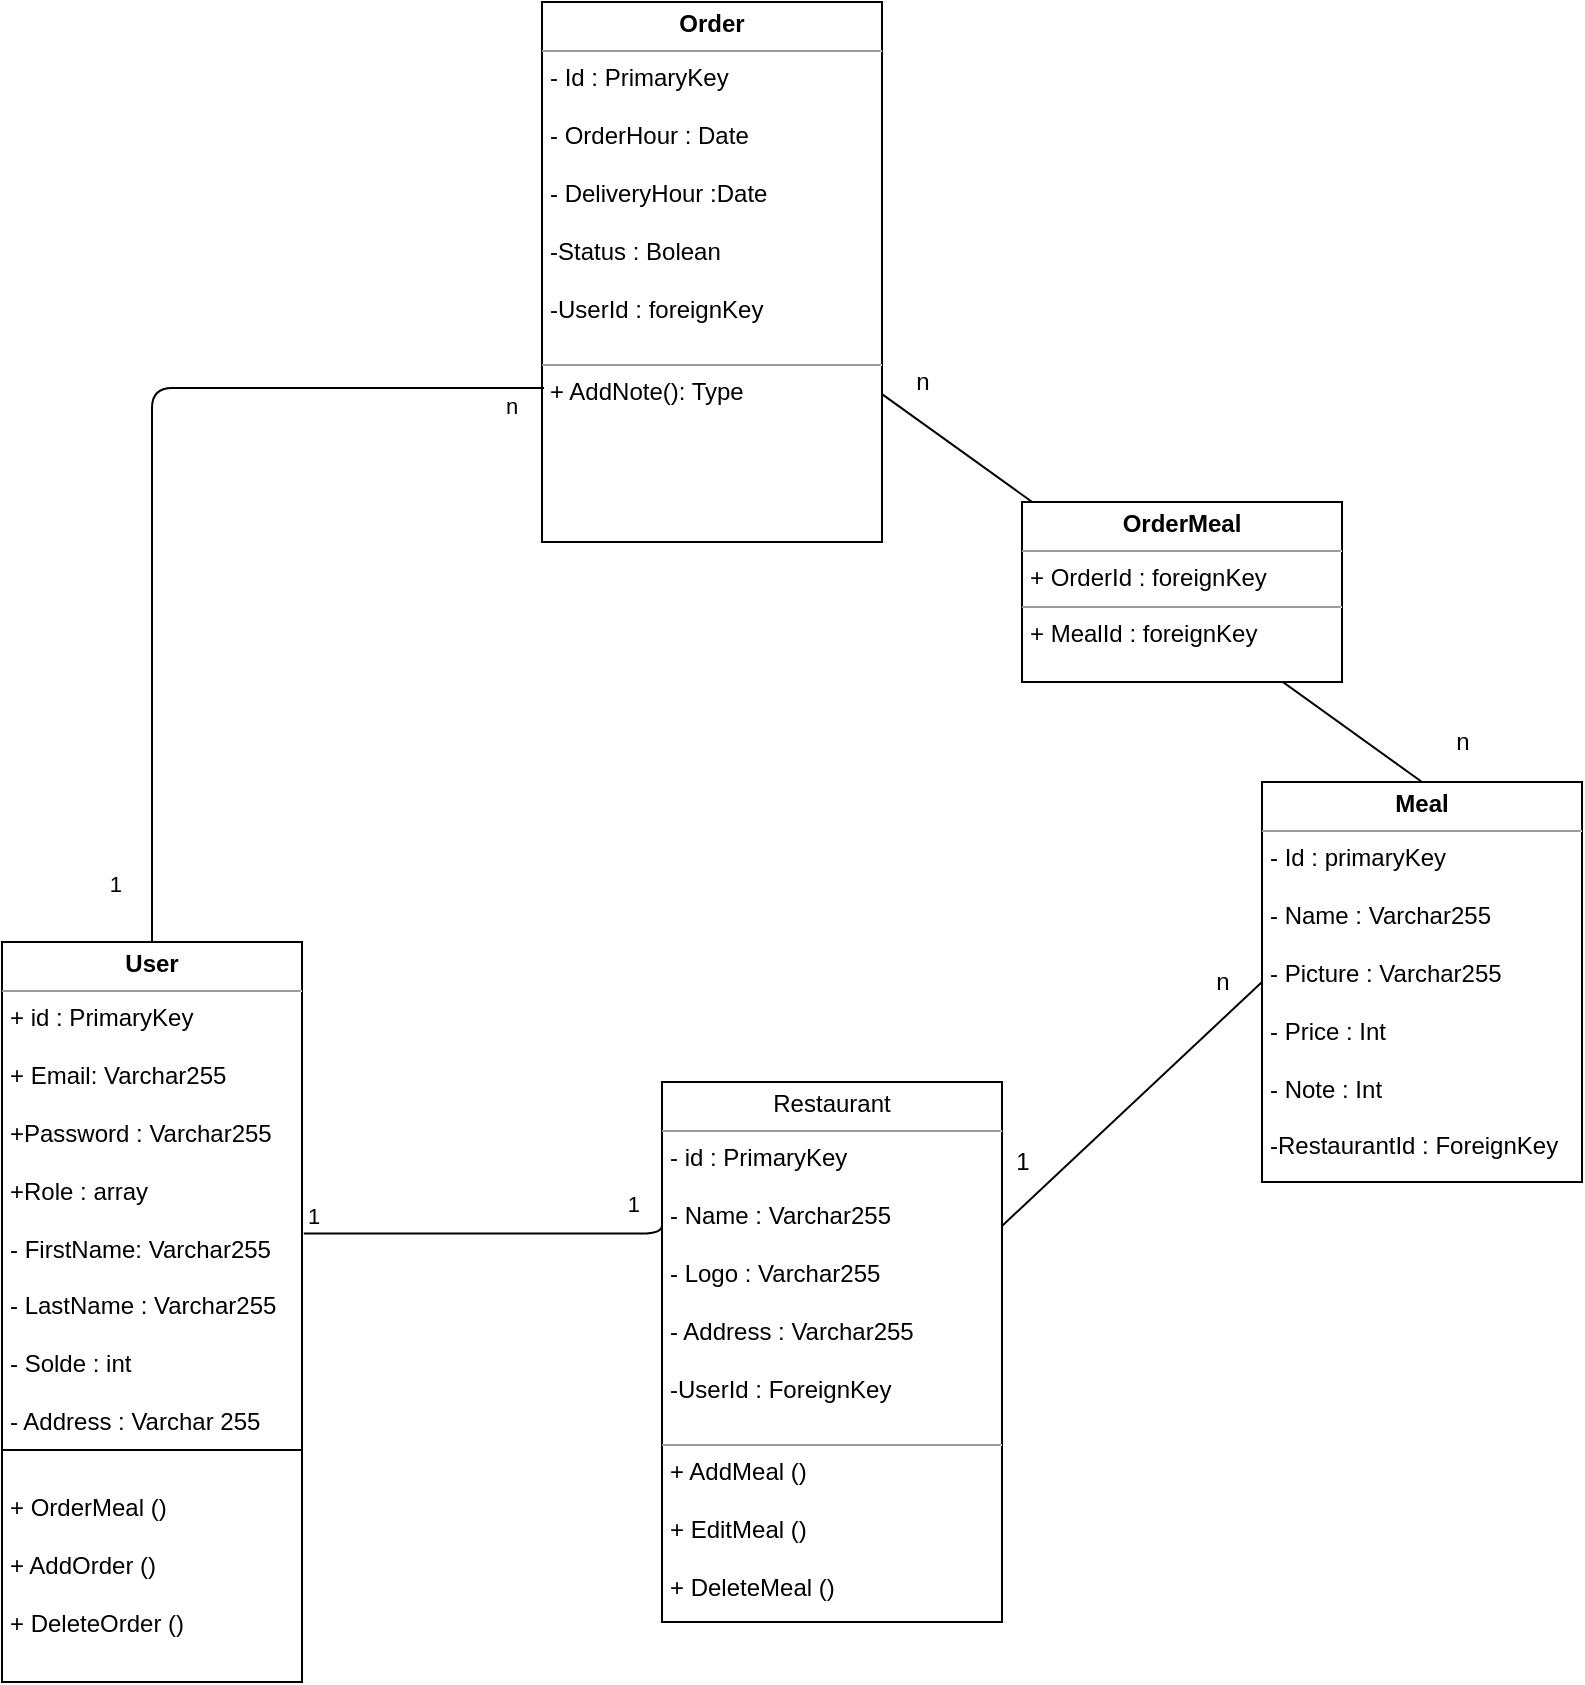 <mxfile version="13.6.2" type="device"><diagram id="C5RBs43oDa-KdzZeNtuy" name="Page-1"><mxGraphModel dx="1583" dy="729" grid="1" gridSize="10" guides="1" tooltips="1" connect="1" arrows="1" fold="1" page="1" pageScale="1" pageWidth="827" pageHeight="1169" math="0" shadow="0"><root><mxCell id="WIyWlLk6GJQsqaUBKTNV-0"/><mxCell id="WIyWlLk6GJQsqaUBKTNV-1" parent="WIyWlLk6GJQsqaUBKTNV-0"/><mxCell id="L7OnZcDCFKzpyeaFRifZ-2" value="&lt;p style=&quot;margin: 0px ; margin-top: 4px ; text-align: center&quot;&gt;Restaurant&lt;/p&gt;&lt;hr size=&quot;1&quot;&gt;&lt;p style=&quot;margin: 0px ; margin-left: 4px&quot;&gt;- id : PrimaryKey&lt;/p&gt;&lt;p style=&quot;margin: 0px ; margin-left: 4px&quot;&gt;&lt;br&gt;&lt;/p&gt;&lt;p style=&quot;margin: 0px ; margin-left: 4px&quot;&gt;- Name : Varchar255&lt;/p&gt;&lt;p style=&quot;margin: 0px ; margin-left: 4px&quot;&gt;&lt;br&gt;&lt;/p&gt;&lt;p style=&quot;margin: 0px ; margin-left: 4px&quot;&gt;- Logo : Varchar255&lt;/p&gt;&lt;p style=&quot;margin: 0px ; margin-left: 4px&quot;&gt;&lt;br&gt;&lt;/p&gt;&lt;p style=&quot;margin: 0px ; margin-left: 4px&quot;&gt;- Address : Varchar255&lt;/p&gt;&lt;p style=&quot;margin: 0px ; margin-left: 4px&quot;&gt;&lt;br&gt;&lt;/p&gt;&lt;p style=&quot;margin: 0px ; margin-left: 4px&quot;&gt;-UserId : ForeignKey&lt;/p&gt;&lt;p style=&quot;margin: 0px ; margin-left: 4px&quot;&gt;&lt;br&gt;&lt;/p&gt;&lt;hr size=&quot;1&quot;&gt;&lt;p style=&quot;margin: 0px ; margin-left: 4px&quot;&gt;+ AddMeal ()&lt;/p&gt;&lt;p style=&quot;margin: 0px ; margin-left: 4px&quot;&gt;&lt;br&gt;&lt;/p&gt;&lt;p style=&quot;margin: 0px ; margin-left: 4px&quot;&gt;+ EditMeal ()&lt;/p&gt;&lt;p style=&quot;margin: 0px ; margin-left: 4px&quot;&gt;&lt;br&gt;&lt;/p&gt;&lt;p style=&quot;margin: 0px ; margin-left: 4px&quot;&gt;+ DeleteMeal ()&lt;/p&gt;&lt;p style=&quot;margin: 0px ; margin-left: 4px&quot;&gt;&lt;br&gt;&lt;/p&gt;&lt;p style=&quot;margin: 0px ; margin-left: 4px&quot;&gt;&lt;br&gt;&lt;/p&gt;&lt;p style=&quot;margin: 0px ; margin-left: 4px&quot;&gt;&lt;br&gt;&lt;/p&gt;&lt;p style=&quot;margin: 0px ; margin-left: 4px&quot;&gt;&lt;br&gt;&lt;/p&gt;" style="verticalAlign=top;align=left;overflow=fill;fontSize=12;fontFamily=Helvetica;html=1;" parent="WIyWlLk6GJQsqaUBKTNV-1" vertex="1"><mxGeometry x="350" y="750" width="170" height="270" as="geometry"/></mxCell><mxCell id="L7OnZcDCFKzpyeaFRifZ-3" value="&lt;p style=&quot;margin: 0px ; margin-top: 4px ; text-align: center&quot;&gt;&lt;b&gt;Meal&lt;/b&gt;&lt;/p&gt;&lt;hr size=&quot;1&quot;&gt;&lt;p style=&quot;margin: 0px ; margin-left: 4px&quot;&gt;- Id : primaryKey&amp;nbsp;&lt;/p&gt;&lt;p style=&quot;margin: 0px ; margin-left: 4px&quot;&gt;&lt;br&gt;&lt;/p&gt;&lt;p style=&quot;margin: 0px ; margin-left: 4px&quot;&gt;- Name : Varchar255&lt;/p&gt;&lt;p style=&quot;margin: 0px ; margin-left: 4px&quot;&gt;&lt;br&gt;&lt;/p&gt;&lt;p style=&quot;margin: 0px ; margin-left: 4px&quot;&gt;- Picture : Varchar255&lt;/p&gt;&lt;p style=&quot;margin: 0px ; margin-left: 4px&quot;&gt;&lt;br&gt;&lt;/p&gt;&lt;p style=&quot;margin: 0px ; margin-left: 4px&quot;&gt;- Price : Int&lt;/p&gt;&lt;p style=&quot;margin: 0px ; margin-left: 4px&quot;&gt;&lt;br&gt;&lt;/p&gt;&lt;p style=&quot;margin: 0px ; margin-left: 4px&quot;&gt;- Note : Int&lt;/p&gt;&lt;p style=&quot;margin: 0px ; margin-left: 4px&quot;&gt;&lt;br&gt;&lt;/p&gt;&lt;p style=&quot;margin: 0px ; margin-left: 4px&quot;&gt;-RestaurantId : ForeignKey&lt;/p&gt;" style="verticalAlign=top;align=left;overflow=fill;fontSize=12;fontFamily=Helvetica;html=1;" parent="WIyWlLk6GJQsqaUBKTNV-1" vertex="1"><mxGeometry x="650" y="600" width="160" height="200" as="geometry"/></mxCell><mxCell id="L7OnZcDCFKzpyeaFRifZ-5" value="&lt;p style=&quot;margin: 0px ; margin-top: 4px ; text-align: center&quot;&gt;&lt;b&gt;Order&lt;/b&gt;&lt;/p&gt;&lt;hr size=&quot;1&quot;&gt;&lt;p style=&quot;margin: 0px ; margin-left: 4px&quot;&gt;- Id : PrimaryKey&amp;nbsp;&lt;/p&gt;&lt;p style=&quot;margin: 0px ; margin-left: 4px&quot;&gt;&lt;br&gt;&lt;/p&gt;&lt;p style=&quot;margin: 0px ; margin-left: 4px&quot;&gt;- OrderHour : Date&lt;/p&gt;&lt;p style=&quot;margin: 0px ; margin-left: 4px&quot;&gt;&lt;br&gt;&lt;/p&gt;&lt;p style=&quot;margin: 0px ; margin-left: 4px&quot;&gt;- DeliveryHour :Date&lt;/p&gt;&lt;p style=&quot;margin: 0px ; margin-left: 4px&quot;&gt;&lt;br&gt;&lt;/p&gt;&lt;p style=&quot;margin: 0px ; margin-left: 4px&quot;&gt;-Status : Bolean&amp;nbsp;&lt;/p&gt;&lt;p style=&quot;margin: 0px ; margin-left: 4px&quot;&gt;&lt;br&gt;&lt;/p&gt;&lt;p style=&quot;margin: 0px ; margin-left: 4px&quot;&gt;-UserId : foreignKey&lt;/p&gt;&lt;br&gt;&lt;hr size=&quot;1&quot;&gt;&lt;p style=&quot;margin: 0px ; margin-left: 4px&quot;&gt;+ AddNote(): Type&lt;/p&gt;" style="verticalAlign=top;align=left;overflow=fill;fontSize=12;fontFamily=Helvetica;html=1;" parent="WIyWlLk6GJQsqaUBKTNV-1" vertex="1"><mxGeometry x="290" y="210" width="170" height="270" as="geometry"/></mxCell><mxCell id="L7OnZcDCFKzpyeaFRifZ-17" value="" style="endArrow=none;html=1;exitX=0.5;exitY=0;exitDx=0;exitDy=0;" parent="WIyWlLk6GJQsqaUBKTNV-1" source="L7OnZcDCFKzpyeaFRifZ-3" target="L7OnZcDCFKzpyeaFRifZ-5" edge="1"><mxGeometry width="50" height="50" relative="1" as="geometry"><mxPoint x="570" y="510" as="sourcePoint"/><mxPoint x="620" y="460" as="targetPoint"/></mxGeometry></mxCell><mxCell id="L7OnZcDCFKzpyeaFRifZ-18" value="n" style="text;html=1;align=center;verticalAlign=middle;resizable=0;points=[];autosize=1;" parent="WIyWlLk6GJQsqaUBKTNV-1" vertex="1"><mxGeometry x="470" y="390" width="20" height="20" as="geometry"/></mxCell><mxCell id="L7OnZcDCFKzpyeaFRifZ-19" value="n" style="text;html=1;align=center;verticalAlign=middle;resizable=0;points=[];autosize=1;" parent="WIyWlLk6GJQsqaUBKTNV-1" vertex="1"><mxGeometry x="740" y="570" width="20" height="20" as="geometry"/></mxCell><mxCell id="L7OnZcDCFKzpyeaFRifZ-20" value="" style="endArrow=none;html=1;exitX=0;exitY=0.5;exitDx=0;exitDy=0;" parent="WIyWlLk6GJQsqaUBKTNV-1" source="L7OnZcDCFKzpyeaFRifZ-3" edge="1"><mxGeometry width="50" height="50" relative="1" as="geometry"><mxPoint x="635" y="710" as="sourcePoint"/><mxPoint x="520" y="822" as="targetPoint"/></mxGeometry></mxCell><mxCell id="L7OnZcDCFKzpyeaFRifZ-21" value="n" style="text;html=1;align=center;verticalAlign=middle;resizable=0;points=[];autosize=1;" parent="WIyWlLk6GJQsqaUBKTNV-1" vertex="1"><mxGeometry x="620" y="690" width="20" height="20" as="geometry"/></mxCell><mxCell id="L7OnZcDCFKzpyeaFRifZ-22" value="1" style="text;html=1;align=center;verticalAlign=middle;resizable=0;points=[];autosize=1;" parent="WIyWlLk6GJQsqaUBKTNV-1" vertex="1"><mxGeometry x="520" y="780" width="20" height="20" as="geometry"/></mxCell><mxCell id="nbT6SVBThUeO-JlexdcQ-1" value="&lt;p style=&quot;margin: 0px ; margin-top: 4px ; text-align: center&quot;&gt;&lt;b&gt;OrderMeal&lt;/b&gt;&lt;/p&gt;&lt;hr size=&quot;1&quot;&gt;&lt;p style=&quot;margin: 0px ; margin-left: 4px&quot;&gt;+ OrderId : foreignKey&lt;/p&gt;&lt;hr size=&quot;1&quot;&gt;&lt;p style=&quot;margin: 0px ; margin-left: 4px&quot;&gt;+ MealId : foreignKey&lt;/p&gt;" style="verticalAlign=top;align=left;overflow=fill;fontSize=12;fontFamily=Helvetica;html=1;" parent="WIyWlLk6GJQsqaUBKTNV-1" vertex="1"><mxGeometry x="530" y="460" width="160" height="90" as="geometry"/></mxCell><mxCell id="9Flf6CfALsbPtHTZ2Xh_-0" value="&lt;p style=&quot;margin: 0px ; margin-top: 4px ; text-align: center&quot;&gt;&lt;b&gt;User&lt;/b&gt;&lt;/p&gt;&lt;hr size=&quot;1&quot;&gt;&lt;p style=&quot;margin: 0px ; margin-left: 4px&quot;&gt;&lt;span&gt;+ id : PrimaryKey&lt;/span&gt;&lt;br&gt;&lt;/p&gt;&lt;p style=&quot;margin: 0px 0px 0px 4px&quot;&gt;&lt;br&gt;&lt;/p&gt;&lt;p style=&quot;margin: 0px ; margin-left: 4px&quot;&gt;+ Email: Varchar255&lt;/p&gt;&lt;p style=&quot;margin: 0px ; margin-left: 4px&quot;&gt;&lt;br&gt;&lt;/p&gt;&lt;p style=&quot;margin: 0px ; margin-left: 4px&quot;&gt;+Password : Varchar255&lt;/p&gt;&lt;p style=&quot;margin: 0px ; margin-left: 4px&quot;&gt;&lt;br&gt;&lt;/p&gt;&lt;p style=&quot;margin: 0px ; margin-left: 4px&quot;&gt;+Role : array&lt;/p&gt;&lt;p style=&quot;margin: 0px ; margin-left: 4px&quot;&gt;&lt;br&gt;&lt;/p&gt;&lt;p style=&quot;margin: 0px 0px 0px 4px&quot;&gt;- FirstName: Varchar255&lt;/p&gt;&lt;p style=&quot;margin: 0px 0px 0px 4px&quot;&gt;&lt;br&gt;&lt;/p&gt;&lt;p style=&quot;margin: 0px 0px 0px 4px&quot;&gt;- LastName : Varchar255&lt;/p&gt;&lt;p style=&quot;margin: 0px 0px 0px 4px&quot;&gt;&lt;br&gt;&lt;/p&gt;&lt;p style=&quot;margin: 0px 0px 0px 4px&quot;&gt;- Solde : int&lt;/p&gt;&lt;p style=&quot;margin: 0px 0px 0px 4px&quot;&gt;&lt;br&gt;&lt;/p&gt;&lt;p style=&quot;margin: 0px 0px 0px 4px&quot;&gt;- Address : Varchar 255&lt;/p&gt;&lt;p style=&quot;margin: 0px 0px 0px 4px&quot;&gt;&lt;br&gt;&lt;/p&gt;&lt;p style=&quot;margin: 0px 0px 0px 4px&quot;&gt;&lt;br&gt;&lt;/p&gt;&lt;p style=&quot;margin: 0px 0px 0px 4px&quot;&gt;+ OrderMeal ()&amp;nbsp;&lt;/p&gt;&lt;p style=&quot;margin: 0px 0px 0px 4px&quot;&gt;&lt;br&gt;&lt;/p&gt;&lt;p style=&quot;margin: 0px 0px 0px 4px&quot;&gt;+ AddOrder ()&lt;/p&gt;&lt;p style=&quot;margin: 0px 0px 0px 4px&quot;&gt;&lt;br&gt;&lt;/p&gt;&lt;p style=&quot;margin: 0px 0px 0px 4px&quot;&gt;+ DeleteOrder ()&lt;/p&gt;&lt;p style=&quot;margin: 0px ; margin-left: 4px&quot;&gt;&lt;br&gt;&lt;/p&gt;" style="verticalAlign=top;align=left;overflow=fill;fontSize=12;fontFamily=Helvetica;html=1;" vertex="1" parent="WIyWlLk6GJQsqaUBKTNV-1"><mxGeometry x="20" y="680" width="150" height="370" as="geometry"/></mxCell><mxCell id="9Flf6CfALsbPtHTZ2Xh_-4" value="" style="endArrow=none;html=1;edgeStyle=orthogonalEdgeStyle;exitX=0.006;exitY=0.715;exitDx=0;exitDy=0;exitPerimeter=0;" edge="1" parent="WIyWlLk6GJQsqaUBKTNV-1" source="L7OnZcDCFKzpyeaFRifZ-5" target="9Flf6CfALsbPtHTZ2Xh_-0"><mxGeometry relative="1" as="geometry"><mxPoint x="300" y="450" as="sourcePoint"/><mxPoint x="350" y="90" as="targetPoint"/><Array as="points"><mxPoint x="95" y="403"/></Array></mxGeometry></mxCell><mxCell id="9Flf6CfALsbPtHTZ2Xh_-5" value="n" style="edgeLabel;resizable=0;html=1;align=left;verticalAlign=bottom;" connectable="0" vertex="1" parent="9Flf6CfALsbPtHTZ2Xh_-4"><mxGeometry x="-1" relative="1" as="geometry"><mxPoint x="-21.02" y="16.95" as="offset"/></mxGeometry></mxCell><mxCell id="9Flf6CfALsbPtHTZ2Xh_-6" value="1" style="edgeLabel;resizable=0;html=1;align=right;verticalAlign=bottom;" connectable="0" vertex="1" parent="9Flf6CfALsbPtHTZ2Xh_-4"><mxGeometry x="1" relative="1" as="geometry"><mxPoint x="-15" y="-20" as="offset"/></mxGeometry></mxCell><mxCell id="9Flf6CfALsbPtHTZ2Xh_-7" value="" style="endArrow=none;html=1;edgeStyle=orthogonalEdgeStyle;exitX=1.006;exitY=0.394;exitDx=0;exitDy=0;exitPerimeter=0;entryX=0;entryY=0.25;entryDx=0;entryDy=0;" edge="1" parent="WIyWlLk6GJQsqaUBKTNV-1" source="9Flf6CfALsbPtHTZ2Xh_-0" target="L7OnZcDCFKzpyeaFRifZ-2"><mxGeometry relative="1" as="geometry"><mxPoint x="180" y="760" as="sourcePoint"/><mxPoint x="340" y="760" as="targetPoint"/><Array as="points"><mxPoint x="350" y="826"/></Array></mxGeometry></mxCell><mxCell id="9Flf6CfALsbPtHTZ2Xh_-8" value="1" style="edgeLabel;resizable=0;html=1;align=left;verticalAlign=bottom;" connectable="0" vertex="1" parent="9Flf6CfALsbPtHTZ2Xh_-7"><mxGeometry x="-1" relative="1" as="geometry"/></mxCell><mxCell id="9Flf6CfALsbPtHTZ2Xh_-9" value="1" style="edgeLabel;resizable=0;html=1;align=right;verticalAlign=bottom;" connectable="0" vertex="1" parent="9Flf6CfALsbPtHTZ2Xh_-7"><mxGeometry x="1" relative="1" as="geometry"><mxPoint x="-10.06" y="2.1" as="offset"/></mxGeometry></mxCell><mxCell id="9Flf6CfALsbPtHTZ2Xh_-10" value="" style="line;strokeWidth=1;fillColor=none;align=left;verticalAlign=middle;spacingTop=-1;spacingLeft=3;spacingRight=3;rotatable=0;labelPosition=right;points=[];portConstraint=eastwest;" vertex="1" parent="WIyWlLk6GJQsqaUBKTNV-1"><mxGeometry x="20" y="930" width="150" height="8" as="geometry"/></mxCell></root></mxGraphModel></diagram></mxfile>